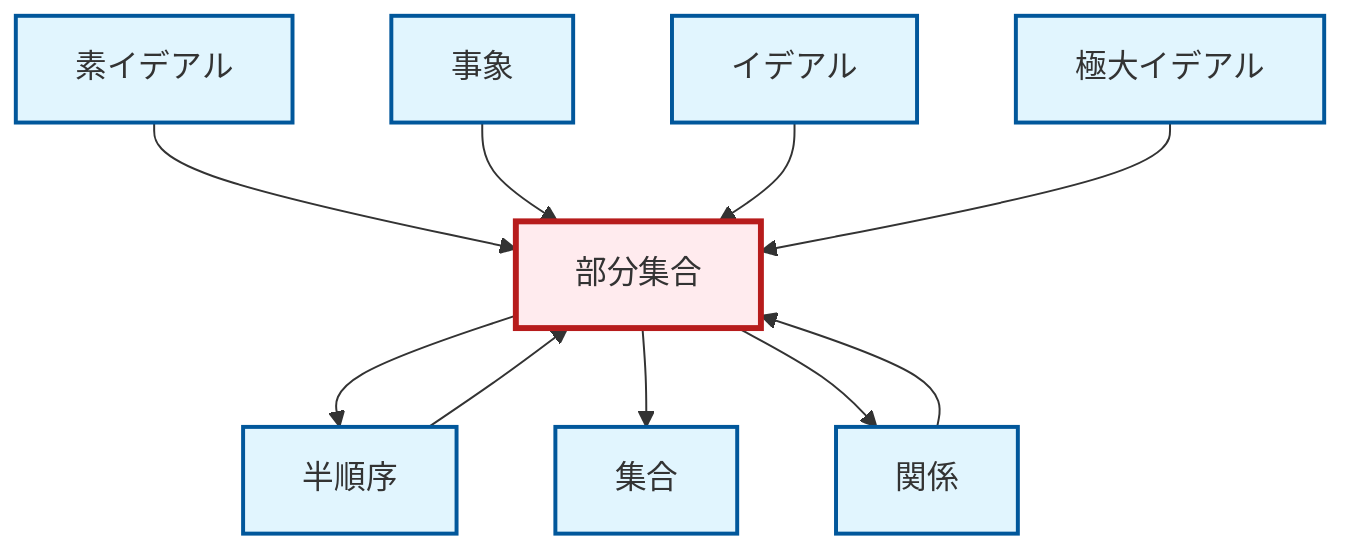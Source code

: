 graph TD
    classDef definition fill:#e1f5fe,stroke:#01579b,stroke-width:2px
    classDef theorem fill:#f3e5f5,stroke:#4a148c,stroke-width:2px
    classDef axiom fill:#fff3e0,stroke:#e65100,stroke-width:2px
    classDef example fill:#e8f5e9,stroke:#1b5e20,stroke-width:2px
    classDef current fill:#ffebee,stroke:#b71c1c,stroke-width:3px
    def-set["集合"]:::definition
    def-event["事象"]:::definition
    def-partial-order["半順序"]:::definition
    def-maximal-ideal["極大イデアル"]:::definition
    def-ideal["イデアル"]:::definition
    def-relation["関係"]:::definition
    def-prime-ideal["素イデアル"]:::definition
    def-subset["部分集合"]:::definition
    def-prime-ideal --> def-subset
    def-event --> def-subset
    def-subset --> def-partial-order
    def-relation --> def-subset
    def-subset --> def-set
    def-ideal --> def-subset
    def-subset --> def-relation
    def-maximal-ideal --> def-subset
    def-partial-order --> def-subset
    class def-subset current